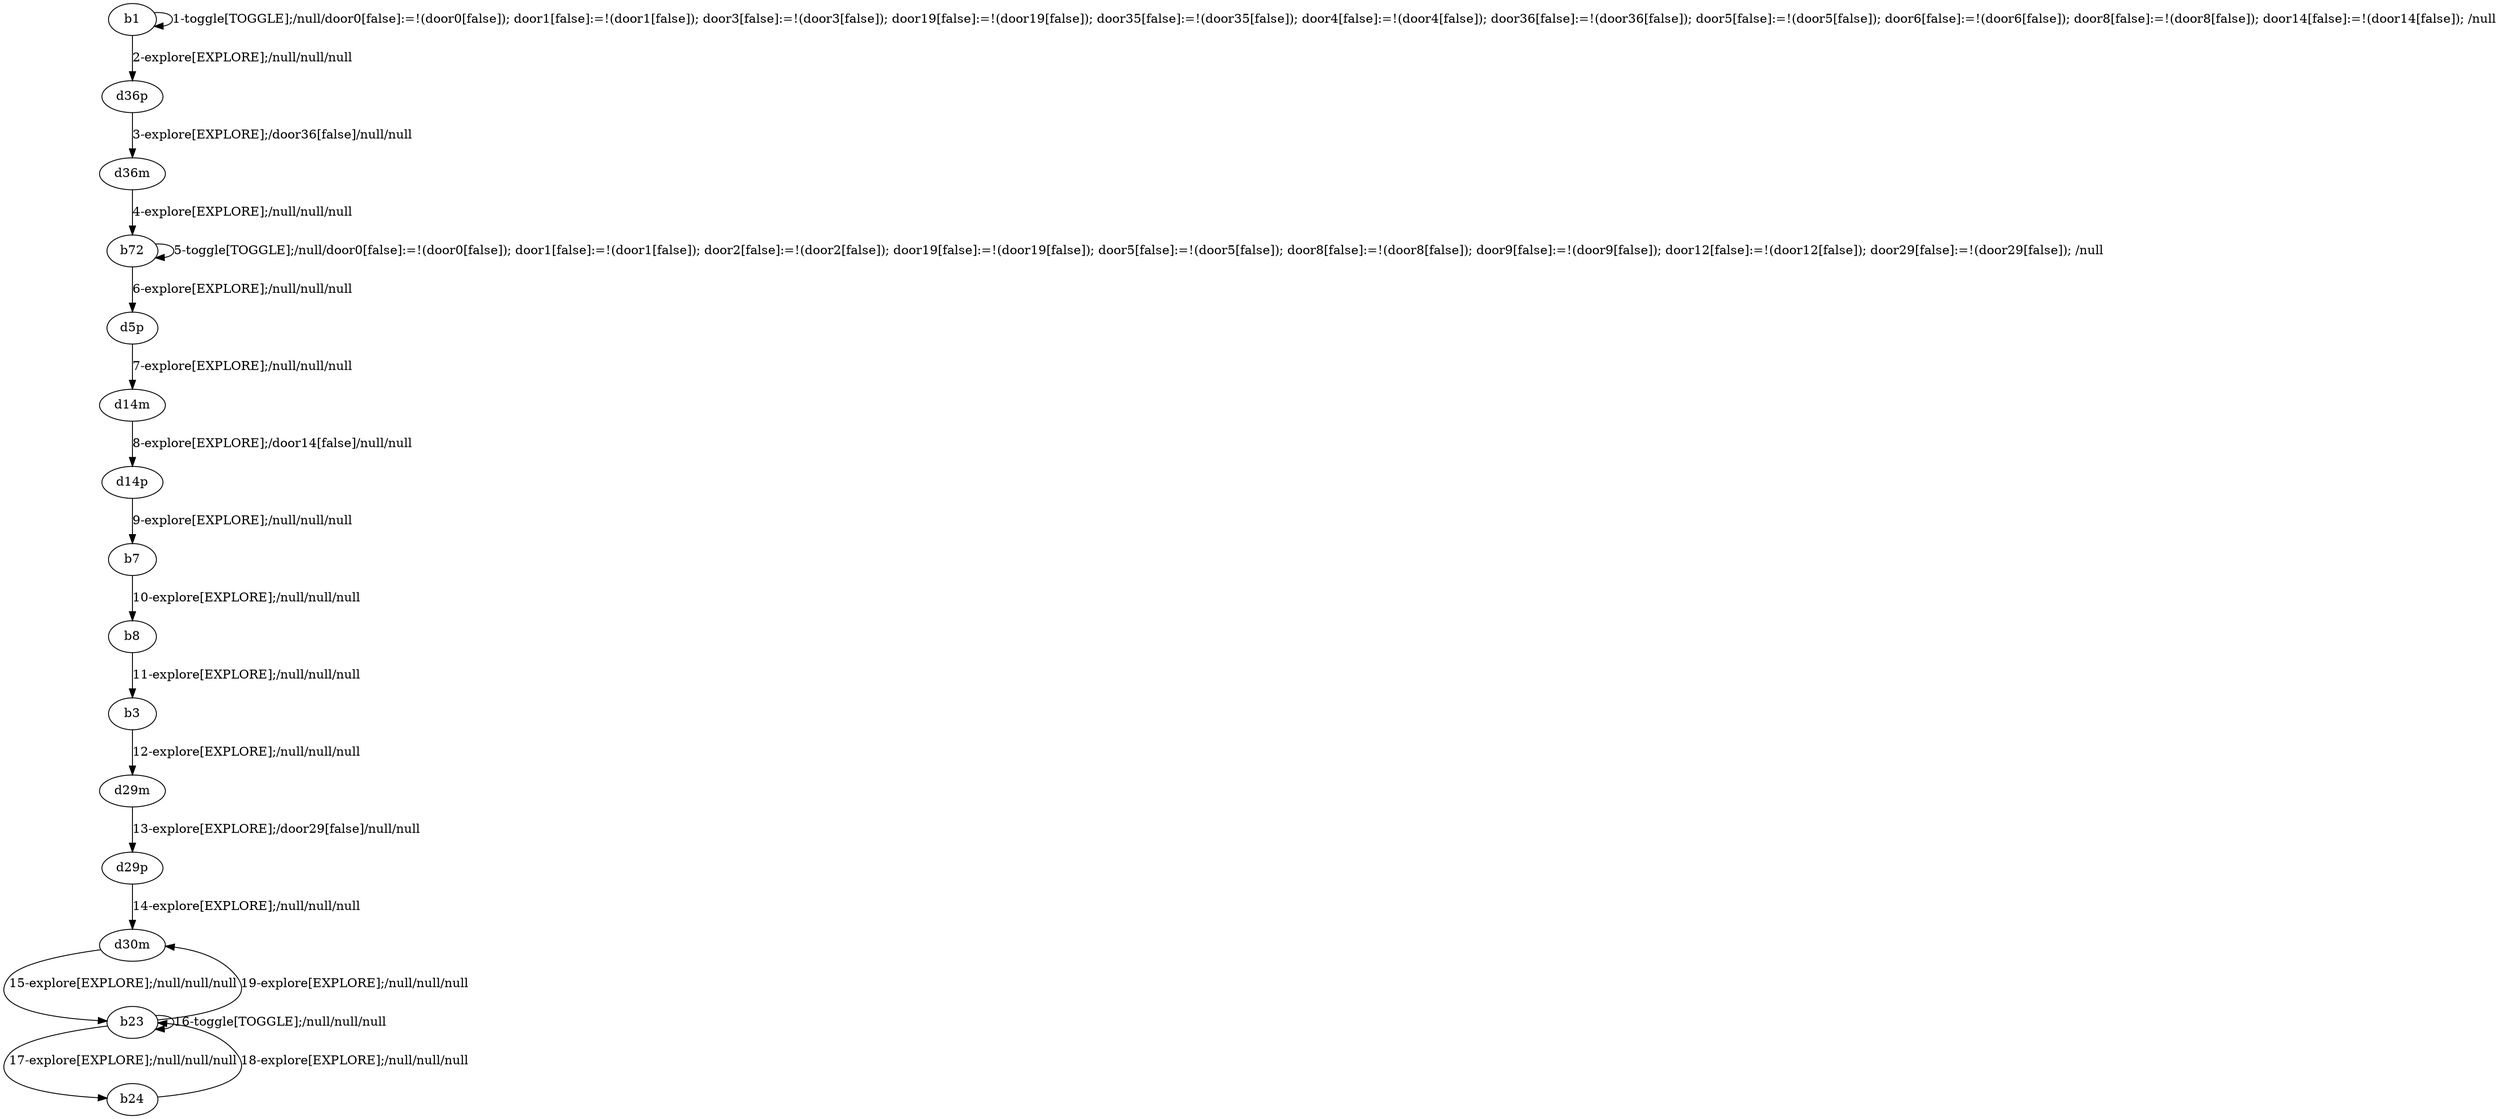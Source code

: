 # Total number of goals covered by this test: 6
# b23 --> b23
# b3 --> d29m
# b23 --> b24
# d29p --> d30m
# b8 --> b3
# b7 --> b8

digraph g {
"b1" -> "b1" [label = "1-toggle[TOGGLE];/null/door0[false]:=!(door0[false]); door1[false]:=!(door1[false]); door3[false]:=!(door3[false]); door19[false]:=!(door19[false]); door35[false]:=!(door35[false]); door4[false]:=!(door4[false]); door36[false]:=!(door36[false]); door5[false]:=!(door5[false]); door6[false]:=!(door6[false]); door8[false]:=!(door8[false]); door14[false]:=!(door14[false]); /null"];
"b1" -> "d36p" [label = "2-explore[EXPLORE];/null/null/null"];
"d36p" -> "d36m" [label = "3-explore[EXPLORE];/door36[false]/null/null"];
"d36m" -> "b72" [label = "4-explore[EXPLORE];/null/null/null"];
"b72" -> "b72" [label = "5-toggle[TOGGLE];/null/door0[false]:=!(door0[false]); door1[false]:=!(door1[false]); door2[false]:=!(door2[false]); door19[false]:=!(door19[false]); door5[false]:=!(door5[false]); door8[false]:=!(door8[false]); door9[false]:=!(door9[false]); door12[false]:=!(door12[false]); door29[false]:=!(door29[false]); /null"];
"b72" -> "d5p" [label = "6-explore[EXPLORE];/null/null/null"];
"d5p" -> "d14m" [label = "7-explore[EXPLORE];/null/null/null"];
"d14m" -> "d14p" [label = "8-explore[EXPLORE];/door14[false]/null/null"];
"d14p" -> "b7" [label = "9-explore[EXPLORE];/null/null/null"];
"b7" -> "b8" [label = "10-explore[EXPLORE];/null/null/null"];
"b8" -> "b3" [label = "11-explore[EXPLORE];/null/null/null"];
"b3" -> "d29m" [label = "12-explore[EXPLORE];/null/null/null"];
"d29m" -> "d29p" [label = "13-explore[EXPLORE];/door29[false]/null/null"];
"d29p" -> "d30m" [label = "14-explore[EXPLORE];/null/null/null"];
"d30m" -> "b23" [label = "15-explore[EXPLORE];/null/null/null"];
"b23" -> "b23" [label = "16-toggle[TOGGLE];/null/null/null"];
"b23" -> "b24" [label = "17-explore[EXPLORE];/null/null/null"];
"b24" -> "b23" [label = "18-explore[EXPLORE];/null/null/null"];
"b23" -> "d30m" [label = "19-explore[EXPLORE];/null/null/null"];
}